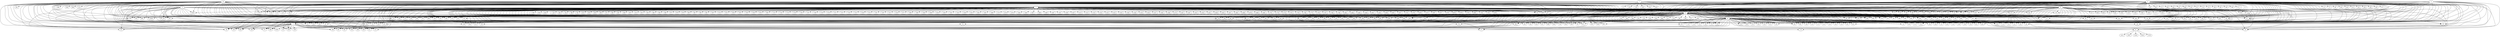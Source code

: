 digraph {
30 -> 1412;
30 -> 3352;
30 -> 5254;
30 -> 5543;
30 -> 7478;
3 -> 28;
3 -> 30;
3 -> 39;
3 -> 54;
3 -> 108;
3 -> 152;
3 -> 178;
3 -> 182;
3 -> 214;
3 -> 271;
3 -> 286;
3 -> 300;
3 -> 348;
3 -> 349;
3 -> 371;
3 -> 567;
3 -> 581;
3 -> 584;
3 -> 586;
3 -> 590;
3 -> 604;
3 -> 611;
3 -> 8283;
25 -> 3;
25 -> 6;
25 -> 8;
25 -> 19;
25 -> 23;
25 -> 28;
25 -> 29;
25 -> 30;
25 -> 33;
25 -> 35;
25 -> 50;
25 -> 54;
25 -> 55;
25 -> 75;
25 -> 80;
25 -> 86;
25 -> 94;
25 -> 127;
25 -> 152;
25 -> 154;
25 -> 182;
25 -> 192;
25 -> 214;
25 -> 224;
25 -> 226;
25 -> 246;
25 -> 252;
25 -> 255;
25 -> 257;
25 -> 261;
25 -> 271;
25 -> 273;
25 -> 280;
25 -> 282;
25 -> 286;
25 -> 299;
25 -> 300;
25 -> 302;
25 -> 306;
25 -> 308;
25 -> 310;
25 -> 322;
25 -> 325;
25 -> 339;
25 -> 348;
25 -> 349;
25 -> 356;
25 -> 358;
25 -> 363;
25 -> 370;
25 -> 371;
25 -> 373;
25 -> 377;
25 -> 379;
25 -> 407;
25 -> 415;
25 -> 422;
25 -> 428;
25 -> 439;
25 -> 488;
25 -> 514;
25 -> 545;
25 -> 549;
25 -> 560;
25 -> 590;
25 -> 592;
25 -> 600;
25 -> 604;
25 -> 611;
25 -> 645;
25 -> 650;
25 -> 659;
25 -> 664;
25 -> 667;
25 -> 673;
25 -> 675;
25 -> 696;
25 -> 706;
25 -> 723;
25 -> 739;
25 -> 756;
25 -> 857;
25 -> 864;
25 -> 893;
25 -> 959;
25 -> 994;
25 -> 1131;
25 -> 3755;
25 -> 8282;
25 -> 8284;
4 -> 8;
4 -> 10;
4 -> 28;
4 -> 30;
4 -> 38;
4 -> 55;
4 -> 56;
4 -> 75;
4 -> 130;
4 -> 140;
4 -> 147;
4 -> 151;
4 -> 152;
4 -> 214;
4 -> 232;
4 -> 243;
4 -> 282;
4 -> 299;
4 -> 341;
4 -> 363;
4 -> 370;
4 -> 415;
4 -> 560;
4 -> 606;
4 -> 611;
4 -> 645;
4 -> 650;
4 -> 659;
4 -> 8282;
5 -> 6;
5 -> 8;
5 -> 10;
5 -> 23;
5 -> 30;
5 -> 33;
5 -> 38;
5 -> 50;
5 -> 54;
5 -> 55;
5 -> 61;
5 -> 75;
5 -> 89;
5 -> 93;
5 -> 127;
5 -> 130;
5 -> 147;
5 -> 153;
5 -> 163;
5 -> 167;
5 -> 168;
5 -> 175;
5 -> 299;
6 -> 3;
6 -> 8;
6 -> 10;
6 -> 19;
6 -> 23;
6 -> 28;
6 -> 29;
6 -> 30;
6 -> 33;
6 -> 34;
6 -> 35;
6 -> 38;
6 -> 39;
6 -> 50;
6 -> 54;
6 -> 55;
6 -> 56;
6 -> 61;
6 -> 80;
6 -> 86;
6 -> 89;
6 -> 93;
6 -> 94;
6 -> 127;
6 -> 130;
6 -> 132;
6 -> 135;
6 -> 140;
6 -> 147;
6 -> 151;
6 -> 153;
6 -> 154;
6 -> 163;
6 -> 167;
6 -> 168;
6 -> 171;
6 -> 175;
6 -> 178;
6 -> 182;
6 -> 183;
6 -> 216;
6 -> 219;
6 -> 226;
6 -> 227;
6 -> 228;
6 -> 232;
6 -> 236;
6 -> 243;
6 -> 250;
6 -> 252;
6 -> 257;
6 -> 258;
6 -> 259;
6 -> 261;
6 -> 271;
6 -> 273;
6 -> 274;
6 -> 280;
6 -> 285;
6 -> 286;
6 -> 290;
6 -> 298;
6 -> 299;
6 -> 300;
6 -> 301;
6 -> 304;
6 -> 306;
6 -> 317;
6 -> 319;
6 -> 322;
6 -> 325;
6 -> 339;
6 -> 348;
6 -> 349;
6 -> 356;
6 -> 358;
6 -> 359;
6 -> 362;
6 -> 363;
6 -> 370;
6 -> 371;
6 -> 373;
6 -> 377;
6 -> 378;
6 -> 379;
6 -> 390;
6 -> 391;
6 -> 392;
6 -> 394;
6 -> 396;
6 -> 402;
6 -> 405;
6 -> 406;
6 -> 407;
6 -> 415;
6 -> 421;
6 -> 422;
6 -> 427;
6 -> 428;
6 -> 431;
6 -> 432;
6 -> 433;
6 -> 435;
6 -> 439;
6 -> 440;
6 -> 447;
6 -> 538;
6 -> 545;
6 -> 549;
6 -> 560;
6 -> 564;
6 -> 566;
6 -> 567;
6 -> 579;
6 -> 581;
6 -> 584;
6 -> 586;
6 -> 589;
6 -> 590;
6 -> 592;
6 -> 600;
6 -> 604;
6 -> 609;
6 -> 611;
6 -> 613;
6 -> 616;
6 -> 617;
6 -> 619;
6 -> 643;
6 -> 656;
6 -> 659;
6 -> 665;
6 -> 668;
6 -> 673;
6 -> 691;
6 -> 694;
6 -> 700;
6 -> 704;
6 -> 717;
6 -> 723;
6 -> 730;
6 -> 733;
6 -> 739;
6 -> 741;
6 -> 761;
6 -> 765;
6 -> 779;
6 -> 789;
6 -> 791;
6 -> 798;
6 -> 802;
6 -> 813;
6 -> 820;
6 -> 826;
6 -> 857;
6 -> 863;
6 -> 871;
6 -> 881;
6 -> 885;
6 -> 893;
6 -> 895;
6 -> 897;
6 -> 904;
6 -> 906;
6 -> 907;
6 -> 913;
6 -> 922;
6 -> 932;
6 -> 936;
6 -> 955;
6 -> 960;
6 -> 963;
6 -> 966;
6 -> 971;
6 -> 972;
6 -> 978;
6 -> 979;
6 -> 983;
6 -> 991;
6 -> 993;
6 -> 995;
6 -> 1007;
6 -> 1014;
6 -> 1022;
6 -> 1026;
6 -> 1032;
6 -> 1035;
6 -> 1043;
6 -> 1055;
6 -> 1062;
6 -> 1125;
6 -> 1144;
6 -> 1152;
6 -> 1156;
6 -> 1160;
6 -> 1167;
6 -> 1168;
6 -> 1218;
6 -> 1220;
6 -> 1221;
6 -> 1222;
6 -> 1234;
6 -> 1241;
6 -> 1248;
6 -> 1253;
6 -> 1261;
6 -> 1297;
6 -> 1321;
6 -> 1326;
6 -> 1377;
6 -> 1389;
6 -> 1390;
6 -> 1394;
6 -> 1396;
6 -> 1428;
6 -> 1439;
6 -> 1441;
6 -> 1442;
6 -> 1446;
6 -> 1453;
6 -> 1464;
6 -> 1465;
6 -> 1468;
6 -> 1471;
6 -> 1472;
6 -> 1476;
6 -> 1478;
6 -> 1484;
6 -> 1485;
6 -> 1487;
6 -> 1489;
6 -> 1490;
6 -> 1497;
6 -> 1501;
6 -> 1506;
6 -> 1507;
6 -> 1513;
6 -> 1514;
6 -> 1518;
6 -> 1524;
6 -> 1525;
6 -> 1531;
6 -> 1532;
6 -> 1533;
6 -> 1538;
6 -> 1549;
6 -> 1555;
6 -> 1556;
6 -> 1557;
6 -> 1563;
6 -> 1569;
6 -> 1573;
6 -> 1587;
6 -> 1597;
6 -> 1610;
6 -> 1619;
6 -> 1641;
6 -> 1648;
6 -> 1652;
6 -> 1654;
6 -> 1657;
6 -> 1662;
6 -> 1669;
6 -> 1679;
6 -> 1689;
6 -> 1692;
6 -> 1701;
6 -> 1716;
6 -> 1718;
6 -> 1752;
6 -> 1758;
6 -> 1768;
6 -> 1774;
6 -> 1783;
6 -> 1787;
6 -> 1788;
6 -> 1798;
6 -> 1861;
6 -> 1864;
6 -> 1982;
6 -> 2409;
6 -> 2651;
6 -> 2843;
6 -> 2909;
6 -> 3755;
6 -> 3892;
6 -> 4037;
6 -> 4134;
6 -> 4792;
6 -> 4942;
6 -> 5323;
6 -> 5697;
6 -> 6227;
6 -> 6330;
6 -> 6624;
6 -> 6765;
6 -> 6790;
6 -> 6965;
6 -> 7161;
6 -> 7632;
6 -> 8282;
6 -> 8290;
7 -> 6;
7 -> 28;
7 -> 30;
7 -> 32;
7 -> 35;
7 -> 38;
7 -> 54;
7 -> 55;
7 -> 61;
7 -> 75;
7 -> 93;
7 -> 105;
7 -> 228;
7 -> 259;
7 -> 271;
7 -> 299;
7 -> 524;
7 -> 1190;
7 -> 1193;
7 -> 1425;
7 -> 1471;
7 -> 1919;
7 -> 8283;
7 -> 8287;
8 -> 6;
8 -> 10;
8 -> 19;
8 -> 23;
8 -> 28;
8 -> 30;
8 -> 33;
8 -> 34;
8 -> 36;
8 -> 39;
8 -> 49;
8 -> 50;
8 -> 54;
8 -> 55;
8 -> 56;
8 -> 61;
8 -> 75;
8 -> 80;
8 -> 86;
8 -> 89;
8 -> 127;
8 -> 130;
8 -> 132;
8 -> 135;
8 -> 140;
8 -> 144;
8 -> 150;
8 -> 151;
8 -> 152;
8 -> 153;
8 -> 154;
8 -> 163;
8 -> 167;
8 -> 168;
8 -> 175;
8 -> 178;
8 -> 182;
8 -> 183;
8 -> 192;
8 -> 214;
8 -> 216;
8 -> 219;
8 -> 224;
8 -> 226;
8 -> 232;
8 -> 236;
8 -> 243;
8 -> 250;
8 -> 252;
8 -> 255;
8 -> 258;
8 -> 261;
8 -> 271;
8 -> 273;
8 -> 274;
8 -> 280;
8 -> 282;
8 -> 286;
8 -> 299;
8 -> 300;
8 -> 301;
8 -> 308;
8 -> 310;
8 -> 319;
8 -> 322;
8 -> 339;
8 -> 341;
8 -> 348;
8 -> 349;
8 -> 356;
8 -> 358;
8 -> 362;
8 -> 363;
8 -> 370;
8 -> 371;
8 -> 373;
8 -> 377;
8 -> 378;
8 -> 379;
8 -> 389;
8 -> 390;
8 -> 391;
8 -> 392;
8 -> 394;
8 -> 396;
8 -> 402;
8 -> 405;
8 -> 406;
8 -> 415;
8 -> 421;
8 -> 422;
8 -> 427;
8 -> 428;
8 -> 431;
8 -> 432;
8 -> 433;
8 -> 435;
8 -> 439;
8 -> 440;
8 -> 488;
8 -> 506;
8 -> 514;
8 -> 524;
8 -> 538;
8 -> 549;
8 -> 560;
8 -> 564;
8 -> 566;
8 -> 567;
8 -> 581;
8 -> 584;
8 -> 586;
8 -> 587;
8 -> 589;
8 -> 590;
8 -> 592;
8 -> 600;
8 -> 604;
8 -> 606;
8 -> 607;
8 -> 609;
8 -> 611;
8 -> 613;
8 -> 616;
8 -> 617;
8 -> 622;
8 -> 624;
8 -> 627;
8 -> 628;
8 -> 631;
8 -> 636;
8 -> 637;
8 -> 645;
8 -> 650;
8 -> 656;
8 -> 657;
8 -> 658;
8 -> 659;
8 -> 664;
8 -> 665;
8 -> 667;
8 -> 668;
8 -> 673;
8 -> 674;
8 -> 675;
8 -> 677;
8 -> 681;
8 -> 687;
8 -> 706;
8 -> 715;
8 -> 719;
8 -> 723;
8 -> 725;
8 -> 739;
8 -> 741;
8 -> 749;
8 -> 756;
8 -> 760;
8 -> 761;
8 -> 778;
8 -> 779;
8 -> 798;
8 -> 802;
8 -> 806;
8 -> 810;
8 -> 817;
8 -> 822;
8 -> 844;
8 -> 857;
8 -> 864;
8 -> 866;
8 -> 868;
8 -> 875;
8 -> 878;
8 -> 881;
8 -> 882;
8 -> 885;
8 -> 936;
8 -> 938;
8 -> 977;
8 -> 1092;
8 -> 8284;
9 -> 8;
9 -> 10;
9 -> 23;
9 -> 28;
9 -> 30;
9 -> 33;
9 -> 34;
9 -> 54;
9 -> 55;
9 -> 56;
9 -> 61;
9 -> 75;
9 -> 80;
9 -> 86;
9 -> 94;
9 -> 130;
9 -> 135;
9 -> 144;
9 -> 151;
9 -> 168;
9 -> 214;
9 -> 226;
9 -> 228;
9 -> 243;
9 -> 250;
9 -> 258;
9 -> 261;
9 -> 271;
9 -> 274;
9 -> 299;
9 -> 325;
9 -> 339;
9 -> 348;
9 -> 356;
9 -> 363;
9 -> 370;
9 -> 377;
9 -> 378;
9 -> 379;
9 -> 390;
9 -> 391;
9 -> 392;
9 -> 394;
9 -> 402;
9 -> 421;
9 -> 422;
9 -> 427;
9 -> 431;
9 -> 439;
9 -> 440;
9 -> 506;
9 -> 517;
9 -> 559;
9 -> 560;
9 -> 579;
9 -> 592;
9 -> 611;
9 -> 626;
9 -> 658;
9 -> 664;
9 -> 715;
9 -> 733;
9 -> 756;
9 -> 857;
9 -> 868;
9 -> 893;
9 -> 904;
9 -> 918;
9 -> 932;
9 -> 972;
9 -> 982;
9 -> 1049;
9 -> 1103;
9 -> 1384;
9 -> 1525;
9 -> 1580;
9 -> 1618;
9 -> 1652;
9 -> 1717;
9 -> 1855;
9 -> 1966;
10 -> 3;
10 -> 6;
10 -> 8;
10 -> 19;
10 -> 23;
10 -> 28;
10 -> 30;
10 -> 33;
10 -> 34;
10 -> 38;
10 -> 50;
10 -> 54;
10 -> 89;
10 -> 93;
10 -> 105;
10 -> 130;
10 -> 132;
10 -> 135;
10 -> 147;
10 -> 153;
10 -> 154;
10 -> 163;
10 -> 168;
10 -> 175;
10 -> 183;
10 -> 214;
10 -> 216;
10 -> 219;
10 -> 246;
10 -> 250;
10 -> 252;
10 -> 255;
10 -> 257;
10 -> 261;
10 -> 271;
10 -> 274;
10 -> 280;
10 -> 286;
10 -> 300;
10 -> 301;
10 -> 306;
10 -> 310;
10 -> 319;
10 -> 405;
10 -> 406;
10 -> 407;
10 -> 432;
10 -> 549;
10 -> 587;
10 -> 600;
10 -> 609;
10 -> 617;
10 -> 619;
10 -> 622;
10 -> 627;
10 -> 628;
10 -> 631;
10 -> 636;
10 -> 656;
10 -> 657;
10 -> 658;
10 -> 659;
10 -> 664;
10 -> 665;
10 -> 667;
10 -> 668;
10 -> 673;
10 -> 675;
10 -> 681;
10 -> 700;
10 -> 706;
10 -> 715;
10 -> 719;
10 -> 725;
10 -> 739;
10 -> 741;
10 -> 743;
10 -> 746;
10 -> 748;
10 -> 750;
10 -> 756;
10 -> 760;
10 -> 761;
10 -> 765;
10 -> 778;
10 -> 779;
11 -> 6;
11 -> 8;
11 -> 10;
11 -> 15;
11 -> 19;
11 -> 23;
11 -> 28;
11 -> 29;
11 -> 30;
11 -> 33;
11 -> 34;
11 -> 35;
11 -> 36;
11 -> 38;
11 -> 49;
11 -> 50;
11 -> 54;
11 -> 55;
11 -> 56;
11 -> 61;
11 -> 72;
11 -> 75;
11 -> 86;
11 -> 89;
11 -> 93;
11 -> 95;
11 -> 105;
11 -> 127;
11 -> 130;
11 -> 132;
11 -> 147;
11 -> 151;
11 -> 153;
11 -> 154;
11 -> 163;
11 -> 168;
11 -> 171;
11 -> 178;
11 -> 183;
11 -> 192;
11 -> 204;
11 -> 214;
11 -> 216;
11 -> 219;
11 -> 224;
11 -> 227;
11 -> 228;
11 -> 230;
11 -> 246;
11 -> 250;
11 -> 252;
11 -> 255;
11 -> 257;
11 -> 259;
11 -> 261;
11 -> 271;
11 -> 274;
11 -> 282;
11 -> 285;
11 -> 286;
11 -> 298;
11 -> 299;
11 -> 306;
11 -> 308;
11 -> 310;
11 -> 313;
11 -> 317;
11 -> 319;
11 -> 322;
11 -> 325;
11 -> 332;
11 -> 334;
11 -> 338;
11 -> 350;
11 -> 372;
11 -> 406;
11 -> 407;
11 -> 415;
11 -> 429;
11 -> 431;
11 -> 432;
11 -> 439;
11 -> 440;
11 -> 465;
11 -> 488;
11 -> 506;
11 -> 514;
11 -> 545;
11 -> 549;
11 -> 559;
11 -> 560;
11 -> 575;
11 -> 579;
11 -> 587;
11 -> 600;
11 -> 607;
11 -> 608;
11 -> 609;
11 -> 611;
11 -> 613;
11 -> 617;
11 -> 622;
11 -> 624;
11 -> 627;
11 -> 628;
11 -> 631;
11 -> 636;
11 -> 637;
11 -> 643;
11 -> 644;
11 -> 647;
11 -> 658;
11 -> 659;
11 -> 664;
11 -> 667;
11 -> 668;
11 -> 673;
11 -> 674;
11 -> 675;
11 -> 677;
11 -> 681;
11 -> 684;
11 -> 687;
11 -> 694;
11 -> 700;
11 -> 705;
11 -> 706;
11 -> 707;
11 -> 710;
11 -> 715;
11 -> 717;
11 -> 719;
11 -> 722;
11 -> 723;
11 -> 725;
11 -> 730;
11 -> 733;
11 -> 739;
11 -> 741;
11 -> 743;
11 -> 744;
11 -> 746;
11 -> 748;
11 -> 749;
11 -> 750;
11 -> 756;
11 -> 760;
11 -> 761;
11 -> 762;
11 -> 763;
11 -> 764;
11 -> 765;
11 -> 771;
11 -> 779;
}
